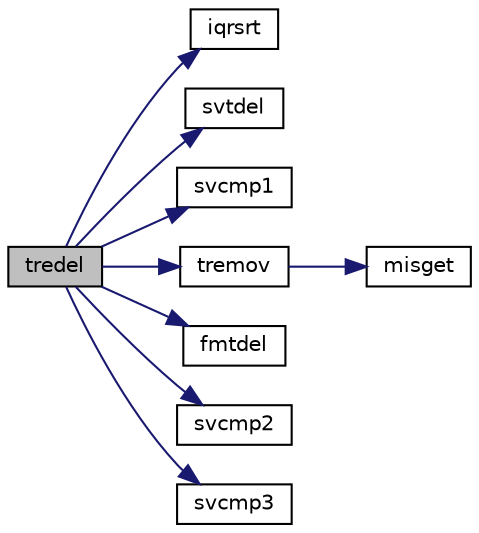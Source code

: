 digraph "tredel"
{
  edge [fontname="Helvetica",fontsize="10",labelfontname="Helvetica",labelfontsize="10"];
  node [fontname="Helvetica",fontsize="10",shape=record];
  rankdir="LR";
  Node1 [label="tredel",height=0.2,width=0.4,color="black", fillcolor="grey75", style="filled", fontcolor="black"];
  Node1 -> Node2 [color="midnightblue",fontsize="10",style="solid",fontname="Helvetica"];
  Node2 [label="iqrsrt",height=0.2,width=0.4,color="black", fillcolor="white", style="filled",URL="$iqrsrt_8f.html#a13cdd0739870428d948dbf04a9dcc9ed"];
  Node1 -> Node3 [color="midnightblue",fontsize="10",style="solid",fontname="Helvetica"];
  Node3 [label="svtdel",height=0.2,width=0.4,color="black", fillcolor="white", style="filled",URL="$svtdel_8f.html#a964f9ca637755f5b92e11d8289a8b231"];
  Node1 -> Node4 [color="midnightblue",fontsize="10",style="solid",fontname="Helvetica"];
  Node4 [label="svcmp1",height=0.2,width=0.4,color="black", fillcolor="white", style="filled",URL="$svcmp1_8f.html#abdb4795a12511c4c79329837c9a59887"];
  Node1 -> Node5 [color="midnightblue",fontsize="10",style="solid",fontname="Helvetica"];
  Node5 [label="tremov",height=0.2,width=0.4,color="black", fillcolor="white", style="filled",URL="$tremov_8f.html#a7fe679882299fda91b8f1531697f6bea"];
  Node5 -> Node6 [color="midnightblue",fontsize="10",style="solid",fontname="Helvetica"];
  Node6 [label="misget",height=0.2,width=0.4,color="black", fillcolor="white", style="filled",URL="$misget_8f.html#a1287765232a4e41af838bb4967b34007"];
  Node1 -> Node7 [color="midnightblue",fontsize="10",style="solid",fontname="Helvetica"];
  Node7 [label="fmtdel",height=0.2,width=0.4,color="black", fillcolor="white", style="filled",URL="$fmtdel_8f.html#a8186f08e4dea3246aab3a640f844b2d1"];
  Node1 -> Node8 [color="midnightblue",fontsize="10",style="solid",fontname="Helvetica"];
  Node8 [label="svcmp2",height=0.2,width=0.4,color="black", fillcolor="white", style="filled",URL="$svcmp2_8f.html#a8654e766e5e3439616f68581358a27ca"];
  Node1 -> Node9 [color="midnightblue",fontsize="10",style="solid",fontname="Helvetica"];
  Node9 [label="svcmp3",height=0.2,width=0.4,color="black", fillcolor="white", style="filled",URL="$svcmp3_8f.html#a91913cfb3073cee69cd05bd239dc34bf"];
}
